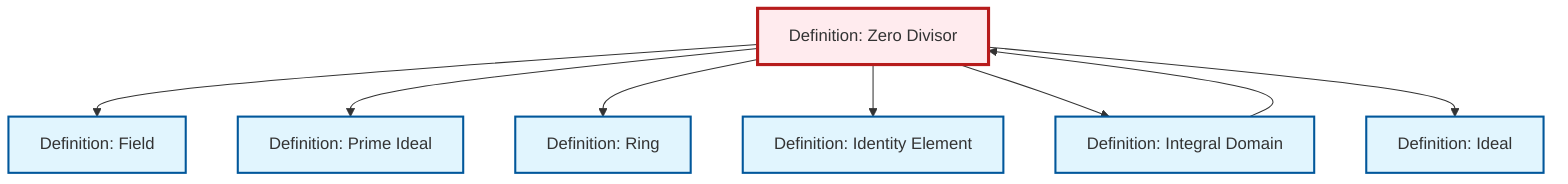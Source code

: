 graph TD
    classDef definition fill:#e1f5fe,stroke:#01579b,stroke-width:2px
    classDef theorem fill:#f3e5f5,stroke:#4a148c,stroke-width:2px
    classDef axiom fill:#fff3e0,stroke:#e65100,stroke-width:2px
    classDef example fill:#e8f5e9,stroke:#1b5e20,stroke-width:2px
    classDef current fill:#ffebee,stroke:#b71c1c,stroke-width:3px
    def-field["Definition: Field"]:::definition
    def-identity-element["Definition: Identity Element"]:::definition
    def-zero-divisor["Definition: Zero Divisor"]:::definition
    def-prime-ideal["Definition: Prime Ideal"]:::definition
    def-integral-domain["Definition: Integral Domain"]:::definition
    def-ring["Definition: Ring"]:::definition
    def-ideal["Definition: Ideal"]:::definition
    def-zero-divisor --> def-field
    def-zero-divisor --> def-prime-ideal
    def-integral-domain --> def-zero-divisor
    def-zero-divisor --> def-ring
    def-zero-divisor --> def-identity-element
    def-zero-divisor --> def-integral-domain
    def-zero-divisor --> def-ideal
    class def-zero-divisor current